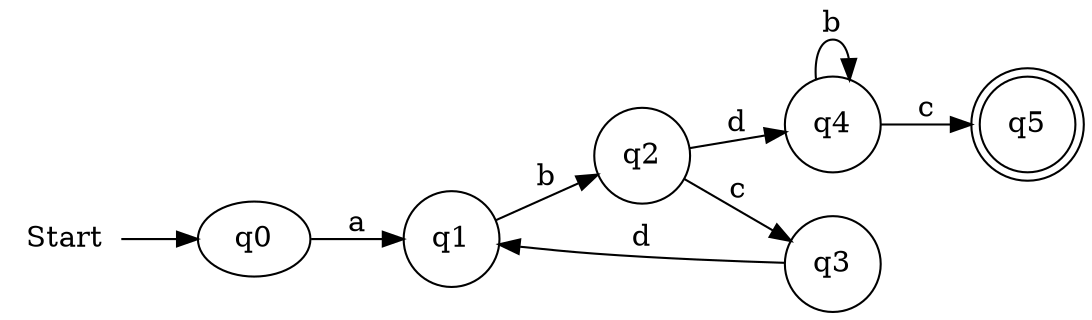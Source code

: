 digraph finite_state_machine {
	rankdir=LR size="8,5"
	Start [shape=plaintext]
	Start -> q0
	node [shape=circle]
	q0 -> q1 [label=a]
	node [shape=circle]
	q1 -> q2 [label=b]
	node [shape=circle]
	q2 -> q3 [label=c]
	node [shape=circle]
	q3 -> q1 [label=d]
	node [shape=circle]
	q2 -> q4 [label=d]
	node [shape=circle]
	q4 -> q4 [label=b]
	node [shape=doublecircle]
	q5
	q4 -> q5 [label=c]
}
